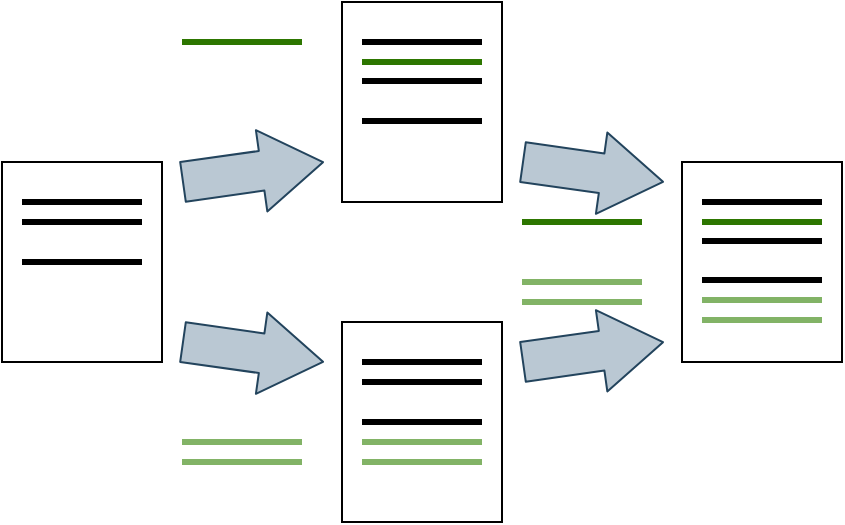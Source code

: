 <mxfile version="14.5.1" type="device"><diagram id="JRq6dt67tLOQvm6RZmSz" name="Page-1"><mxGraphModel dx="1086" dy="806" grid="1" gridSize="10" guides="1" tooltips="1" connect="1" arrows="1" fold="1" page="1" pageScale="1" pageWidth="430" pageHeight="260" math="0" shadow="0"><root><mxCell id="0"/><mxCell id="1" parent="0"/><mxCell id="o6G4Kmvbx84ZiKCR4OXj-4" value="" style="rounded=0;whiteSpace=wrap;html=1;" parent="1" vertex="1"><mxGeometry y="80" width="80" height="100" as="geometry"/></mxCell><mxCell id="o6G4Kmvbx84ZiKCR4OXj-14" value="" style="rounded=0;whiteSpace=wrap;html=1;" parent="1" vertex="1"><mxGeometry x="340" y="80" width="80" height="100" as="geometry"/></mxCell><mxCell id="o6G4Kmvbx84ZiKCR4OXj-22" value="" style="shape=flexArrow;endArrow=classic;html=1;width=20;endSize=10;fillColor=#bac8d3;strokeColor=#23445d;" parent="1" edge="1"><mxGeometry width="50" height="50" relative="1" as="geometry"><mxPoint x="90" y="90" as="sourcePoint"/><mxPoint x="161" y="80" as="targetPoint"/></mxGeometry></mxCell><mxCell id="o6G4Kmvbx84ZiKCR4OXj-23" value="" style="rounded=0;whiteSpace=wrap;html=1;" parent="1" vertex="1"><mxGeometry x="170" y="160" width="80" height="100" as="geometry"/></mxCell><mxCell id="o6G4Kmvbx84ZiKCR4OXj-24" value="" style="rounded=0;whiteSpace=wrap;html=1;" parent="1" vertex="1"><mxGeometry x="170" width="80" height="100" as="geometry"/></mxCell><mxCell id="o6G4Kmvbx84ZiKCR4OXj-25" value="" style="shape=flexArrow;endArrow=classic;html=1;width=20;endSize=10;fillColor=#bac8d3;strokeColor=#23445d;" parent="1" edge="1"><mxGeometry width="50" height="50" relative="1" as="geometry"><mxPoint x="90" y="170" as="sourcePoint"/><mxPoint x="161" y="180" as="targetPoint"/></mxGeometry></mxCell><mxCell id="o6G4Kmvbx84ZiKCR4OXj-27" value="" style="endArrow=none;html=1;fillColor=#dae8fc;strokeWidth=3;" parent="1" edge="1"><mxGeometry width="50" height="50" relative="1" as="geometry"><mxPoint x="10" y="100" as="sourcePoint"/><mxPoint x="70" y="100" as="targetPoint"/></mxGeometry></mxCell><mxCell id="o6G4Kmvbx84ZiKCR4OXj-28" value="" style="endArrow=none;html=1;fillColor=#dae8fc;strokeWidth=3;" parent="1" edge="1"><mxGeometry width="50" height="50" relative="1" as="geometry"><mxPoint x="10" y="110" as="sourcePoint"/><mxPoint x="70" y="110" as="targetPoint"/></mxGeometry></mxCell><mxCell id="o6G4Kmvbx84ZiKCR4OXj-29" value="" style="endArrow=none;html=1;fillColor=#dae8fc;strokeWidth=3;" parent="1" edge="1"><mxGeometry width="50" height="50" relative="1" as="geometry"><mxPoint x="10" y="130" as="sourcePoint"/><mxPoint x="70" y="130" as="targetPoint"/></mxGeometry></mxCell><mxCell id="o6G4Kmvbx84ZiKCR4OXj-30" value="" style="endArrow=none;html=1;fillColor=#dae8fc;strokeWidth=3;" parent="1" edge="1"><mxGeometry width="50" height="50" relative="1" as="geometry"><mxPoint x="180" y="20" as="sourcePoint"/><mxPoint x="240" y="20" as="targetPoint"/></mxGeometry></mxCell><mxCell id="o6G4Kmvbx84ZiKCR4OXj-31" value="" style="endArrow=none;html=1;fillColor=#dae8fc;strokeWidth=3;" parent="1" edge="1"><mxGeometry width="50" height="50" relative="1" as="geometry"><mxPoint x="180" y="39.5" as="sourcePoint"/><mxPoint x="240" y="39.5" as="targetPoint"/></mxGeometry></mxCell><mxCell id="o6G4Kmvbx84ZiKCR4OXj-32" value="" style="endArrow=none;html=1;fillColor=#dae8fc;strokeWidth=3;" parent="1" edge="1"><mxGeometry width="50" height="50" relative="1" as="geometry"><mxPoint x="180" y="59.5" as="sourcePoint"/><mxPoint x="240" y="59.5" as="targetPoint"/></mxGeometry></mxCell><mxCell id="o6G4Kmvbx84ZiKCR4OXj-39" value="" style="endArrow=none;html=1;fillColor=#dae8fc;strokeWidth=3;" parent="1" edge="1"><mxGeometry width="50" height="50" relative="1" as="geometry"><mxPoint x="180" y="180" as="sourcePoint"/><mxPoint x="240" y="180" as="targetPoint"/></mxGeometry></mxCell><mxCell id="o6G4Kmvbx84ZiKCR4OXj-40" value="" style="endArrow=none;html=1;fillColor=#dae8fc;strokeWidth=3;" parent="1" edge="1"><mxGeometry width="50" height="50" relative="1" as="geometry"><mxPoint x="180" y="190" as="sourcePoint"/><mxPoint x="240" y="190" as="targetPoint"/></mxGeometry></mxCell><mxCell id="o6G4Kmvbx84ZiKCR4OXj-41" value="" style="endArrow=none;html=1;fillColor=#dae8fc;strokeWidth=3;" parent="1" edge="1"><mxGeometry width="50" height="50" relative="1" as="geometry"><mxPoint x="180" y="210" as="sourcePoint"/><mxPoint x="240" y="210" as="targetPoint"/></mxGeometry></mxCell><mxCell id="o6G4Kmvbx84ZiKCR4OXj-42" value="" style="endArrow=none;html=1;fillColor=#60a917;strokeColor=#2D7600;strokeWidth=3;" parent="1" edge="1"><mxGeometry width="50" height="50" relative="1" as="geometry"><mxPoint x="90" y="20" as="sourcePoint"/><mxPoint x="150" y="20" as="targetPoint"/></mxGeometry></mxCell><mxCell id="o6G4Kmvbx84ZiKCR4OXj-44" value="" style="endArrow=none;html=1;fillColor=#d5e8d4;strokeColor=#82b366;strokeWidth=3;gradientColor=#97d077;" parent="1" edge="1"><mxGeometry width="50" height="50" relative="1" as="geometry"><mxPoint x="90" y="220" as="sourcePoint"/><mxPoint x="150" y="220" as="targetPoint"/></mxGeometry></mxCell><mxCell id="o6G4Kmvbx84ZiKCR4OXj-45" value="" style="endArrow=none;html=1;fillColor=#d5e8d4;strokeColor=#82b366;strokeWidth=3;gradientColor=#97d077;" parent="1" edge="1"><mxGeometry width="50" height="50" relative="1" as="geometry"><mxPoint x="90" y="230" as="sourcePoint"/><mxPoint x="150" y="230" as="targetPoint"/></mxGeometry></mxCell><mxCell id="o6G4Kmvbx84ZiKCR4OXj-46" value="" style="shape=flexArrow;endArrow=classic;html=1;width=20;endSize=10;fillColor=#bac8d3;strokeColor=#23445d;" parent="1" edge="1"><mxGeometry width="50" height="50" relative="1" as="geometry"><mxPoint x="260" y="80" as="sourcePoint"/><mxPoint x="331" y="90" as="targetPoint"/></mxGeometry></mxCell><mxCell id="o6G4Kmvbx84ZiKCR4OXj-47" value="" style="shape=flexArrow;endArrow=classic;html=1;width=20;endSize=10;fillColor=#bac8d3;strokeColor=#23445d;" parent="1" edge="1"><mxGeometry width="50" height="50" relative="1" as="geometry"><mxPoint x="260" y="180" as="sourcePoint"/><mxPoint x="331" y="170" as="targetPoint"/></mxGeometry></mxCell><mxCell id="o6G4Kmvbx84ZiKCR4OXj-48" value="" style="endArrow=none;html=1;fillColor=#60a917;strokeColor=#2D7600;strokeWidth=3;" parent="1" edge="1"><mxGeometry width="50" height="50" relative="1" as="geometry"><mxPoint x="180" y="30" as="sourcePoint"/><mxPoint x="240" y="30" as="targetPoint"/></mxGeometry></mxCell><mxCell id="o6G4Kmvbx84ZiKCR4OXj-49" value="" style="endArrow=none;html=1;fillColor=#d5e8d4;strokeColor=#82b366;strokeWidth=3;gradientColor=#97d077;" parent="1" edge="1"><mxGeometry width="50" height="50" relative="1" as="geometry"><mxPoint x="180" y="220" as="sourcePoint"/><mxPoint x="240" y="220" as="targetPoint"/></mxGeometry></mxCell><mxCell id="o6G4Kmvbx84ZiKCR4OXj-50" value="" style="endArrow=none;html=1;fillColor=#d5e8d4;strokeColor=#82b366;strokeWidth=3;gradientColor=#97d077;" parent="1" edge="1"><mxGeometry width="50" height="50" relative="1" as="geometry"><mxPoint x="180" y="230" as="sourcePoint"/><mxPoint x="240" y="230" as="targetPoint"/></mxGeometry></mxCell><mxCell id="o6G4Kmvbx84ZiKCR4OXj-51" value="" style="endArrow=none;html=1;fillColor=#dae8fc;strokeWidth=3;" parent="1" edge="1"><mxGeometry width="50" height="50" relative="1" as="geometry"><mxPoint x="350" y="100" as="sourcePoint"/><mxPoint x="410" y="100" as="targetPoint"/></mxGeometry></mxCell><mxCell id="o6G4Kmvbx84ZiKCR4OXj-52" value="" style="endArrow=none;html=1;fillColor=#dae8fc;strokeWidth=3;" parent="1" edge="1"><mxGeometry width="50" height="50" relative="1" as="geometry"><mxPoint x="350" y="119.5" as="sourcePoint"/><mxPoint x="410" y="119.5" as="targetPoint"/></mxGeometry></mxCell><mxCell id="o6G4Kmvbx84ZiKCR4OXj-53" value="" style="endArrow=none;html=1;fillColor=#60a917;strokeColor=#2D7600;strokeWidth=3;" parent="1" edge="1"><mxGeometry width="50" height="50" relative="1" as="geometry"><mxPoint x="350" y="110" as="sourcePoint"/><mxPoint x="410" y="110" as="targetPoint"/></mxGeometry></mxCell><mxCell id="o6G4Kmvbx84ZiKCR4OXj-54" value="" style="endArrow=none;html=1;fillColor=#dae8fc;strokeWidth=3;" parent="1" edge="1"><mxGeometry width="50" height="50" relative="1" as="geometry"><mxPoint x="350" y="139" as="sourcePoint"/><mxPoint x="410" y="139" as="targetPoint"/></mxGeometry></mxCell><mxCell id="o6G4Kmvbx84ZiKCR4OXj-55" value="" style="endArrow=none;html=1;fillColor=#d5e8d4;strokeColor=#82b366;strokeWidth=3;gradientColor=#97d077;" parent="1" edge="1"><mxGeometry width="50" height="50" relative="1" as="geometry"><mxPoint x="350" y="149" as="sourcePoint"/><mxPoint x="410" y="149" as="targetPoint"/></mxGeometry></mxCell><mxCell id="o6G4Kmvbx84ZiKCR4OXj-56" value="" style="endArrow=none;html=1;fillColor=#d5e8d4;strokeColor=#82b366;strokeWidth=3;gradientColor=#97d077;" parent="1" edge="1"><mxGeometry width="50" height="50" relative="1" as="geometry"><mxPoint x="350" y="159" as="sourcePoint"/><mxPoint x="410" y="159" as="targetPoint"/></mxGeometry></mxCell><mxCell id="TIJsnj_5j6ngfsXsfiW--1" value="" style="endArrow=none;html=1;fillColor=#60a917;strokeColor=#2D7600;strokeWidth=3;" edge="1" parent="1"><mxGeometry width="50" height="50" relative="1" as="geometry"><mxPoint x="260" y="110" as="sourcePoint"/><mxPoint x="320" y="110" as="targetPoint"/></mxGeometry></mxCell><mxCell id="TIJsnj_5j6ngfsXsfiW--2" value="" style="endArrow=none;html=1;fillColor=#d5e8d4;strokeColor=#82b366;strokeWidth=3;gradientColor=#97d077;" edge="1" parent="1"><mxGeometry width="50" height="50" relative="1" as="geometry"><mxPoint x="260" y="140" as="sourcePoint"/><mxPoint x="320" y="140" as="targetPoint"/></mxGeometry></mxCell><mxCell id="TIJsnj_5j6ngfsXsfiW--3" value="" style="endArrow=none;html=1;fillColor=#d5e8d4;strokeColor=#82b366;strokeWidth=3;gradientColor=#97d077;" edge="1" parent="1"><mxGeometry width="50" height="50" relative="1" as="geometry"><mxPoint x="260" y="150" as="sourcePoint"/><mxPoint x="320" y="150" as="targetPoint"/></mxGeometry></mxCell></root></mxGraphModel></diagram></mxfile>